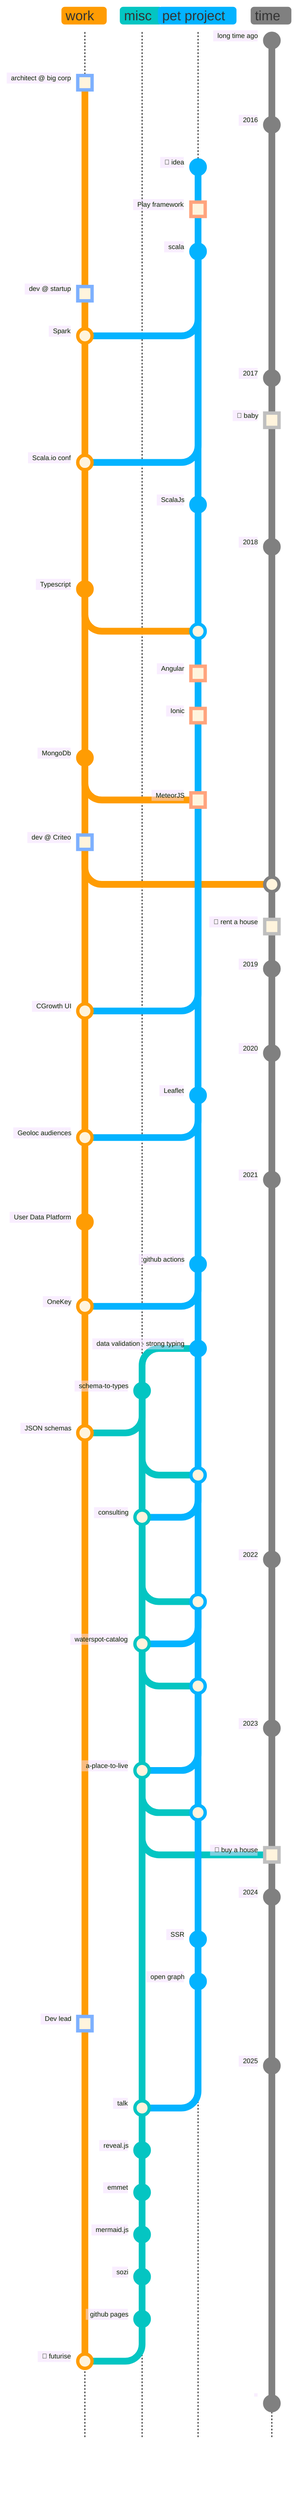 ---
config:
  theme: 'base'
  gitGraph:
    mainBranchName: "time"
    mainBranchOrder: 4
    parallelCommits: false
    rotateCommitLabel: false
  themeVariables:
      git0: '#ff9c03' # work
      git1: '#04c5c2' # misc
      git2: '#03b3ff' # pet project
      git3: 'grey'    # time
      commitLabelFontSize: "8px"
---
gitGraph TB: %%LR:
    branch "work" order:1
    branch "pet project" order:3
    checkout "time"
    commit id:"long time ago"

    checkout "work"
    commit id:"architect @ big corp" type:HIGHLIGHT

    %% ------------------------------- 2016
    checkout "time"
    commit id:"2016"
    %% ------------------------------------

    %% ------------- Start pet project
    checkout "time"
    checkout "pet project"
    commit id:"🤙 idea"
    %% ------------------------------------

    checkout "pet project"
    commit id:"Play framework" type:HIGHLIGHT

    checkout "pet project"
    commit id:"scala"

    checkout "work"
    commit id:"dev @ startup" type:HIGHLIGHT

    checkout "work"
    merge "pet project" id:"Spark"

    %% ------------------------------- 2017
    checkout "time"
    commit id:"2017"
    %% ------------------------------------

    checkout "time"
    commit id:"👶 baby" type:HIGHLIGHT

    %% --------------------------- Scala.io
    checkout "work"
    merge "pet project" id:"Scala.io conf"
    %% ------------------------------------

    checkout "pet project"
    commit id:"ScalaJs"

    %% ------------------------------- 2018
    checkout "time"
    commit id:"2018"
    %% ------------------------------------

    checkout "work"
    commit id:"Typescript"
    checkout "pet project"
    merge "work"
    commit id:"Angular" type:HIGHLIGHT
    commit id:"Ionic" type:HIGHLIGHT

    checkout "work"
    commit id:"MongoDb"

    checkout "pet project"
    merge "work" id:"MeteorJS" type:HIGHLIGHT

    %% ---------------------------- Start Criteo
    checkout "work"
    commit id:"dev @ Criteo" type:HIGHLIGHT
    checkout "time"
    merge "work"

    commit id:"🏡 rent a house" type:HIGHLIGHT

    %% ------------------------------- 2019
    checkout "time"
    commit id:"2019"
    %% ------------------------------------

    checkout "work"
    merge "pet project" id:"CGrowth UI"

    %% ------------------------------- 2020
    checkout "time"
    commit id:"2020"
    %% ------------------------------------

    checkout "pet project"
    commit id:"Leaflet"

    checkout "work"
    merge "pet project" id:"Geoloc audiences"

    %% checkout "pet project"
    %% commit id:"notifications"

    %% checkout "work"
    %% merge "pet project" id:"CGrowth alerts"

    %% ------------------------------- 2021
    checkout "time"
    commit id:"2021"
    %% ------------------------------------

    checkout "work"
    commit id:"User Data Platform"

    checkout "pet project"
    commit id:"github actions"

    checkout "work"
    merge "pet project" id:"OneKey"

    checkout "pet project"
    commit id:"data validation - strong typing"

    branch "misc" order:2
    commit id:"schema-to-types" %% remove-start

    checkout "work"
    merge "misc" id:"JSON schemas"

    checkout "pet project"
    merge "misc"

    checkout "misc"
    merge "pet project" id:"consulting" %% remove-end %% remove-start

    %% ------------------------------- 2022
    checkout "time"
    commit id:"2022"
    %% ------------------------------------

    checkout "pet project"
    merge "misc"

    %% checkout "pet project"
    %% commit id:"open data"
    %% commit id:"web crawler"

    checkout "misc"
    merge "pet project" id:"waterspot-catalog" %% remove-end %% remove-start
    checkout "pet project"
    merge "misc"

    %% ------------------------------- 2023
    checkout "time"
    commit id:"2023"
    %% ------------------------------------

    %% ---------------------- Place to live
    checkout "misc"
    merge "pet project" id:"a-place-to-live" %% remove-end %% remove-start
    checkout "pet project"
    merge "misc"
    %% ------------------------------------

    checkout "time"
    merge "misc" id:"🏡 buy a house" type:HIGHLIGHT

    %% checkout "pet project"
    %% commit id:"ImageKit"

    %% ------------------------------- 2024
    checkout "time"
    commit id:"2024"
    %% ------------------------------------

    checkout "pet project"
    commit id:"SSR"

    checkout "pet project"
    commit id:"open graph"

    checkout "work"
    commit id:"Dev lead" type:HIGHLIGHT

    %% ------------------------------- 2025
    checkout "time"
    commit id:"2025"
    %% ------------------------------------

    %% checkout "work"
    %% merge "pet project" id:"client metadata"

    checkout "misc"
    merge "pet project" id:"talk" %% remove-end
    commit id:"reveal.js"
    commit id:"emmet"
    commit id:"mermaid.js"
    commit id:"sozi"
    commit id:"github pages"

    checkout "work"
    merge "misc" id:"🎤 futurise"

    checkout "time"
    commit id:" "